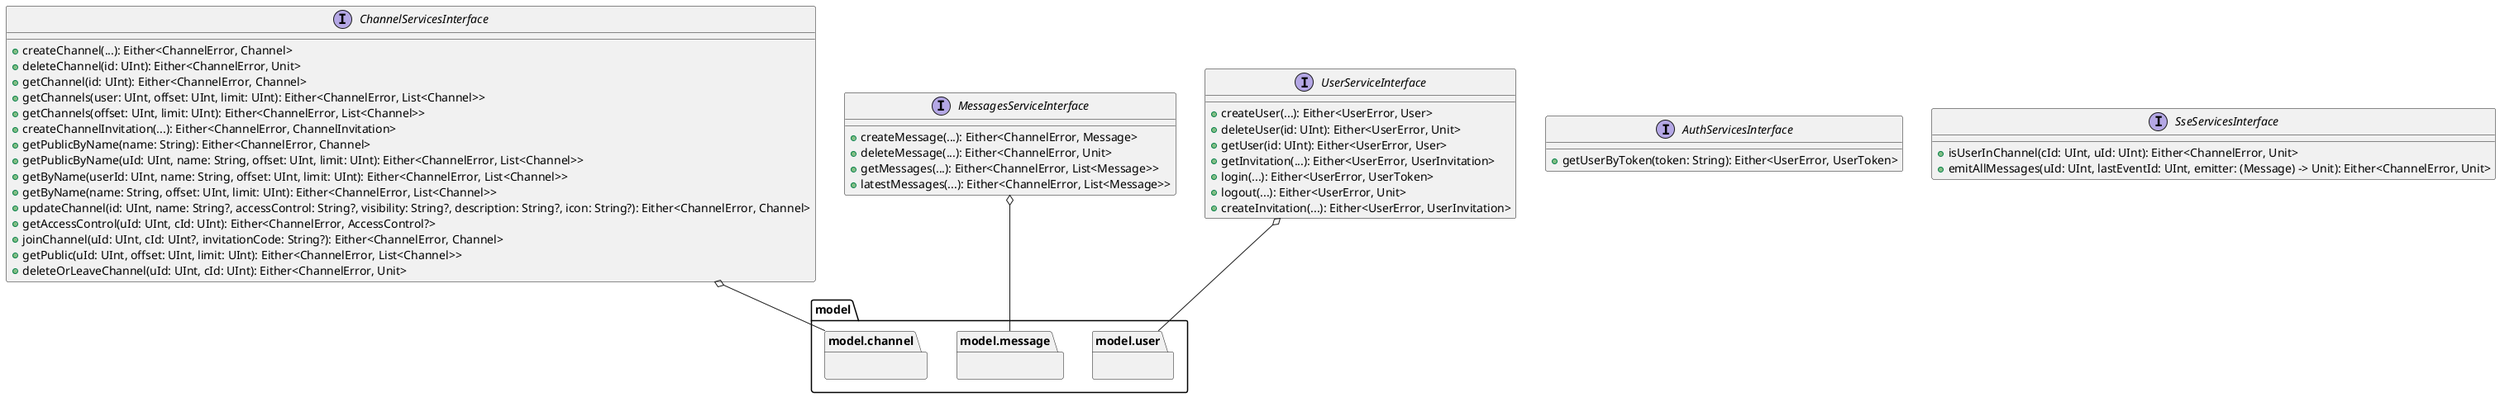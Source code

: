 @startuml

interface ChannelServicesInterface
{
    + createChannel(...): Either<ChannelError, Channel>
    + deleteChannel(id: UInt): Either<ChannelError, Unit>
    + getChannel(id: UInt): Either<ChannelError, Channel>
    + getChannels(user: UInt, offset: UInt, limit: UInt): Either<ChannelError, List<Channel>>
    + getChannels(offset: UInt, limit: UInt): Either<ChannelError, List<Channel>>
    + createChannelInvitation(...): Either<ChannelError, ChannelInvitation>
    + getPublicByName(name: String): Either<ChannelError, Channel>
    + getPublicByName(uId: UInt, name: String, offset: UInt, limit: UInt): Either<ChannelError, List<Channel>>
    + getByName(userId: UInt, name: String, offset: UInt, limit: UInt): Either<ChannelError, List<Channel>>
    + getByName(name: String, offset: UInt, limit: UInt): Either<ChannelError, List<Channel>>
    + updateChannel(id: UInt, name: String?, accessControl: String?, visibility: String?, description: String?, icon: String?): Either<ChannelError, Channel>
    + getAccessControl(uId: UInt, cId: UInt): Either<ChannelError, AccessControl?>
    + joinChannel(uId: UInt, cId: UInt?, invitationCode: String?): Either<ChannelError, Channel>
    + getPublic(uId: UInt, offset: UInt, limit: UInt): Either<ChannelError, List<Channel>>
    + deleteOrLeaveChannel(uId: UInt, cId: UInt): Either<ChannelError, Unit>
}

interface MessagesServiceInterface
{
    + createMessage(...): Either<ChannelError, Message>
    + deleteMessage(...): Either<ChannelError, Unit>
    + getMessages(...): Either<ChannelError, List<Message>>
    + latestMessages(...): Either<ChannelError, List<Message>>
}

interface UserServiceInterface
{
    + createUser(...): Either<UserError, User>
    + deleteUser(id: UInt): Either<UserError, Unit>
    + getUser(id: UInt): Either<UserError, User>
    + getInvitation(...): Either<UserError, UserInvitation>
    + login(...): Either<UserError, UserToken>
    + logout(...): Either<UserError, Unit>
    + createInvitation(...): Either<UserError, UserInvitation>
}

interface AuthServicesInterface
{
    + getUserByToken(token: String): Either<UserError, UserToken>
}

interface SseServicesInterface
{
    + isUserInChannel(cId: UInt, uId: UInt): Either<ChannelError, Unit>
    + emitAllMessages(uId: UInt, lastEventId: UInt, emitter: (Message) -> Unit): Either<ChannelError, Unit>
}

namespace model.channel {}
namespace model.message {}
namespace model.user {}

ChannelServicesInterface o-- model.channel
MessagesServiceInterface o-- model.message
UserServiceInterface o-- model.user

@enduml